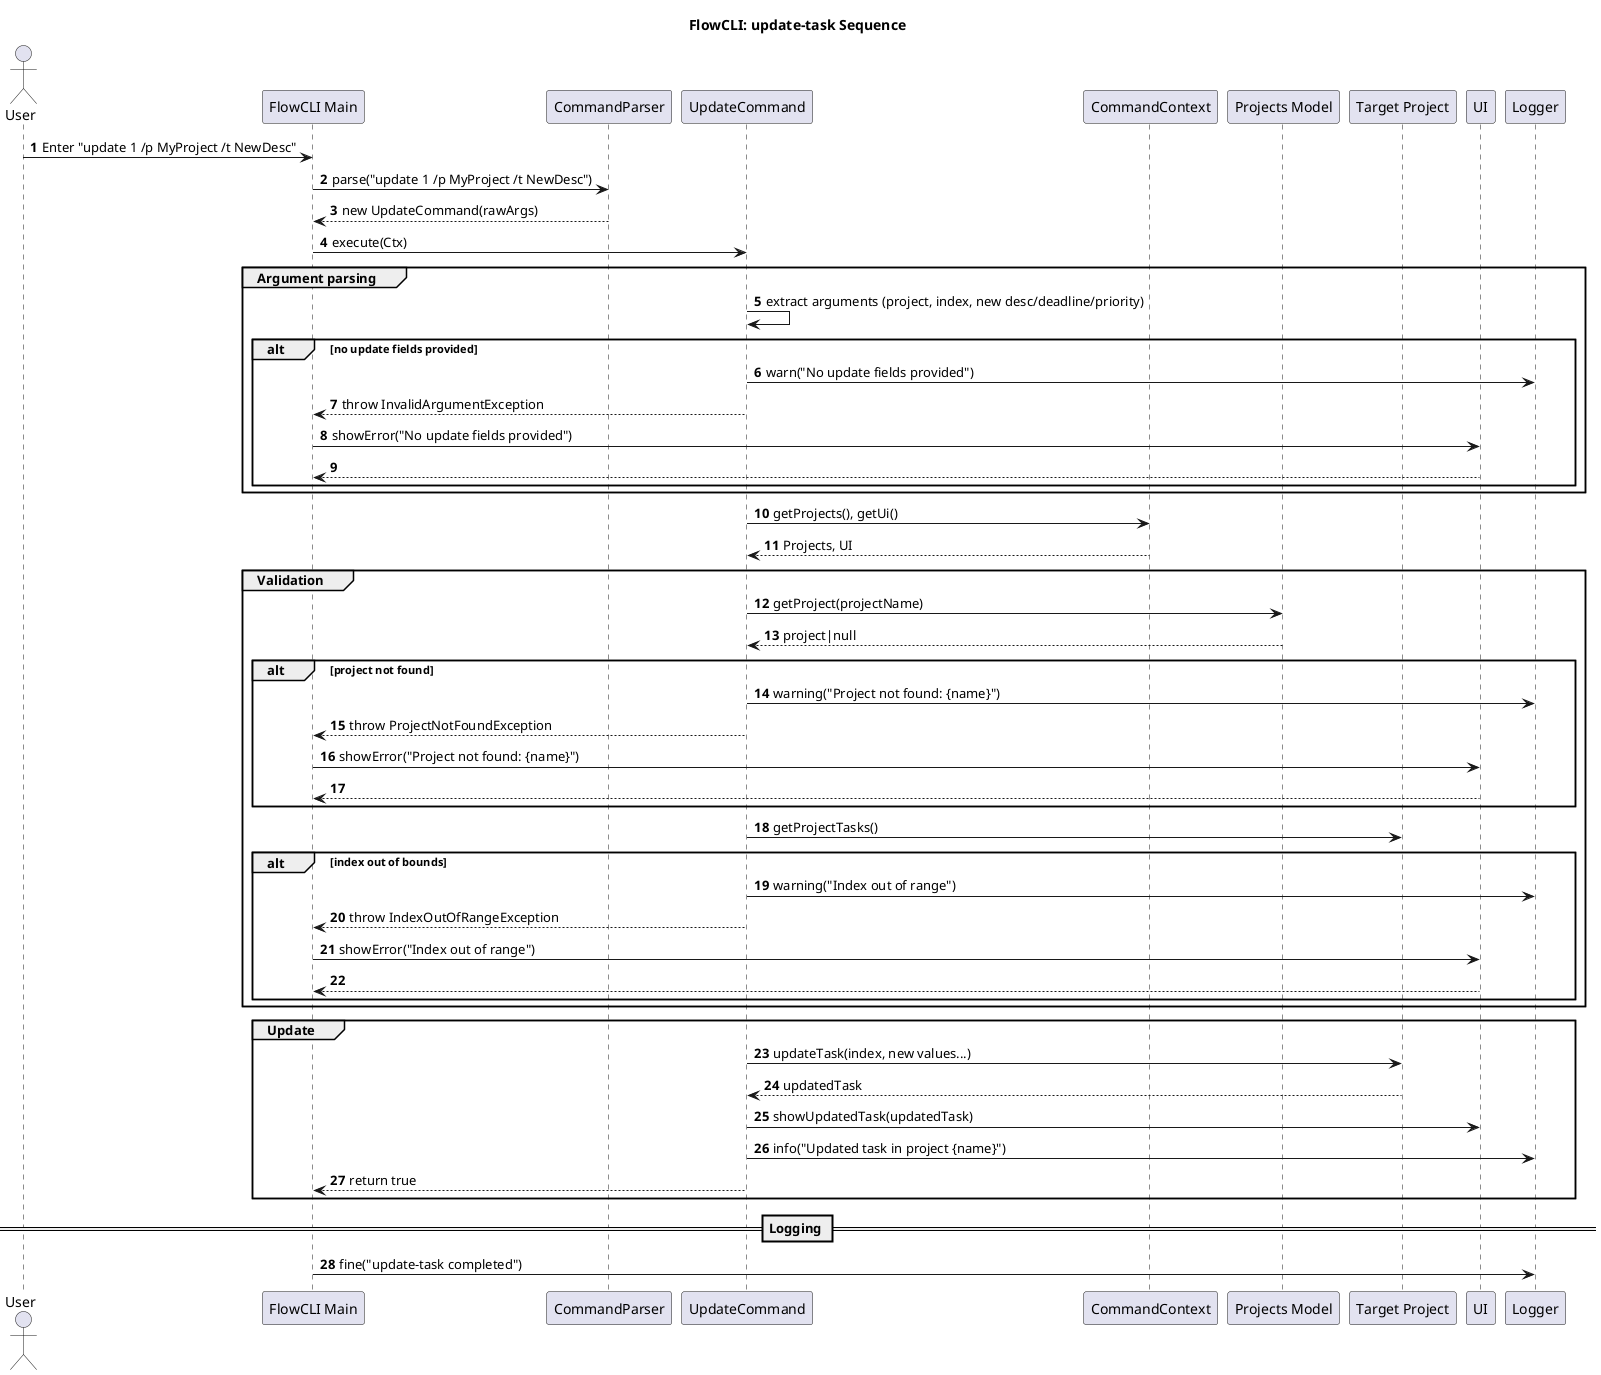 @startuml UpdateTaskSequenceDiagram
title FlowCLI: update-task Sequence
autonumber

actor User
participant "FlowCLI Main" as CLI
participant "CommandParser" as Parser
participant "UpdateCommand" as UpdateCmd
participant "CommandContext" as Ctx
participant "Projects Model" as Projects
participant "Target Project" as Project
participant "UI" as UI
participant "Logger" as Log

User -> CLI: Enter "update 1 /p MyProject /t NewDesc"
CLI -> Parser: parse("update 1 /p MyProject /t NewDesc")
Parser --> CLI: new UpdateCommand(rawArgs)

CLI -> UpdateCmd: execute(Ctx)

group Argument parsing
  UpdateCmd -> UpdateCmd: extract arguments (project, index, new desc/deadline/priority)
  alt no update fields provided
    UpdateCmd -> Log: warn("No update fields provided")
    UpdateCmd --> CLI: throw InvalidArgumentException
    CLI -> UI: showError("No update fields provided")
    return
  end
end

UpdateCmd -> Ctx: getProjects(), getUi()
Ctx --> UpdateCmd: Projects, UI

group Validation
  UpdateCmd -> Projects: getProject(projectName)
  Projects --> UpdateCmd: project|null
  alt project not found
    UpdateCmd -> Log: warning("Project not found: {name}")
    UpdateCmd --> CLI: throw ProjectNotFoundException
    CLI -> UI: showError("Project not found: {name}")
    return
  end
  UpdateCmd -> Project: getProjectTasks()
  alt index out of bounds
    UpdateCmd -> Log: warning("Index out of range")
    UpdateCmd --> CLI: throw IndexOutOfRangeException
    CLI -> UI: showError("Index out of range")
    return
  end
end

group Update
  UpdateCmd -> Project: updateTask(index, new values...)
  Project --> UpdateCmd: updatedTask
  UpdateCmd -> UI: showUpdatedTask(updatedTask)
  UpdateCmd -> Log: info("Updated task in project {name}")
  UpdateCmd --> CLI: return true
end

== Logging ==
CLI -> Log: fine("update-task completed")

@enduml